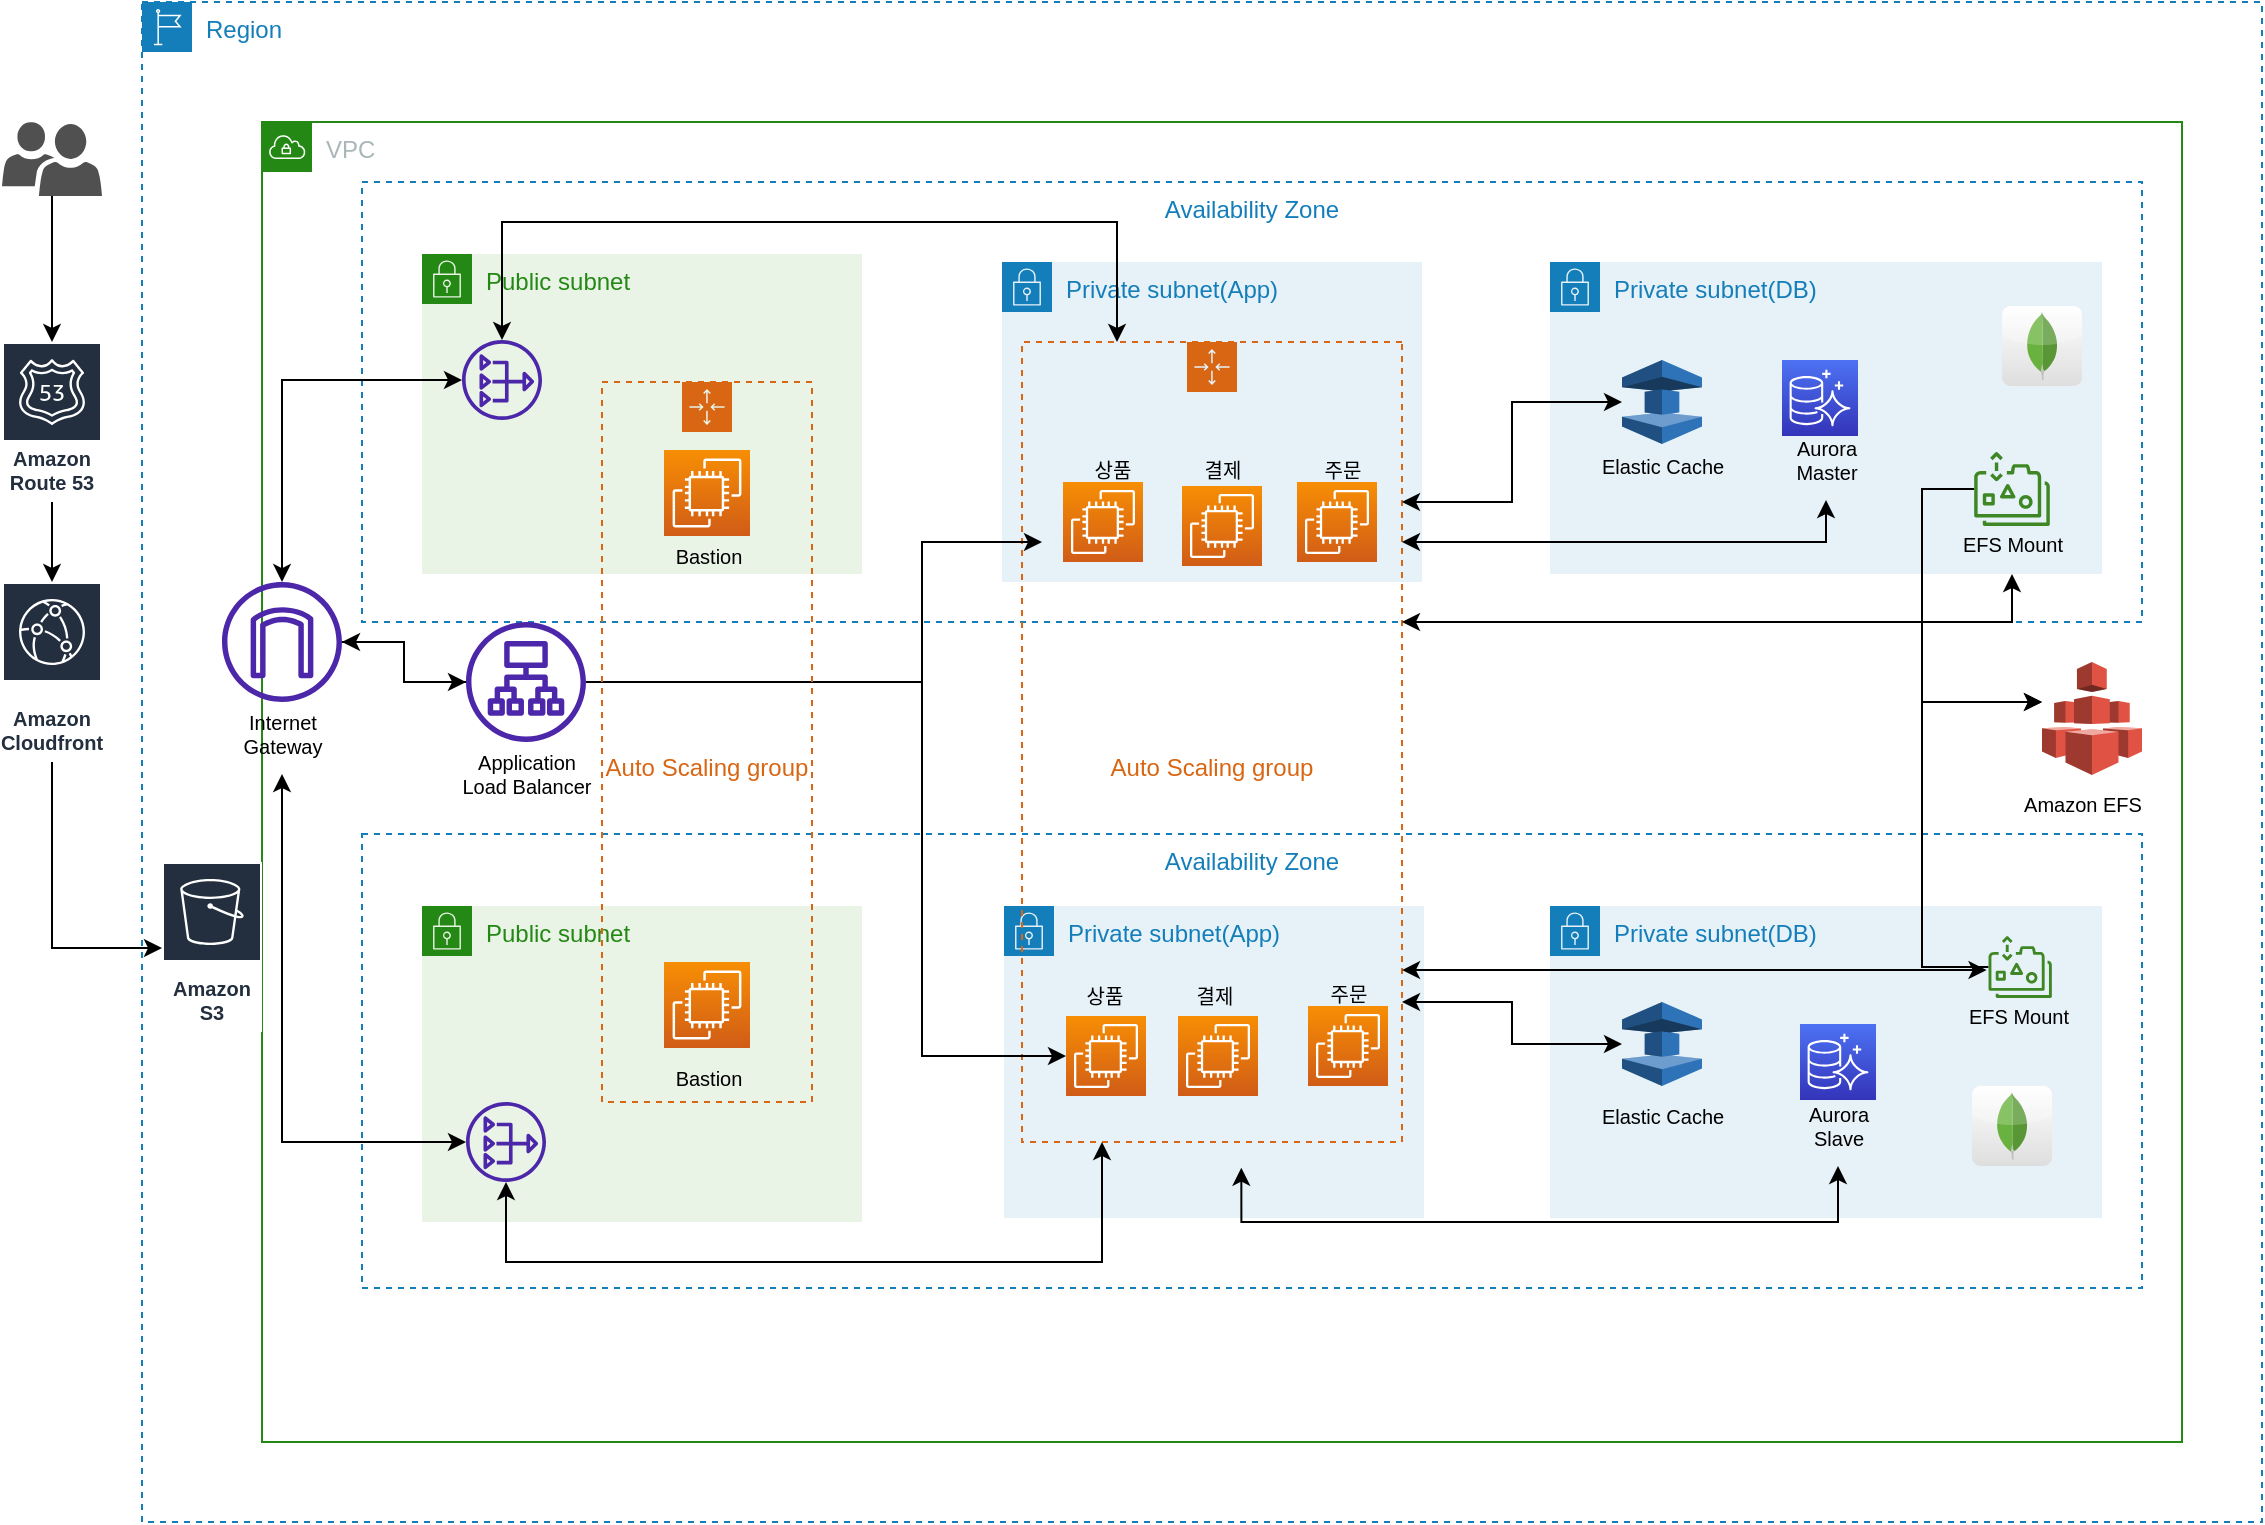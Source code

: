 <mxfile version="20.1.1" type="github">
  <diagram id="AZgkyws2W7R_N9yS9WG-" name="Common Architecture">
    <mxGraphModel dx="1156" dy="511" grid="1" gridSize="10" guides="1" tooltips="1" connect="1" arrows="1" fold="1" page="1" pageScale="1" pageWidth="1169" pageHeight="827" math="0" shadow="0">
      <root>
        <mxCell id="0" />
        <mxCell id="1" parent="0" />
        <mxCell id="N06IJC54E89xGtOMu8dl-19" style="edgeStyle=orthogonalEdgeStyle;rounded=0;orthogonalLoop=1;jettySize=auto;html=1;startArrow=none;startFill=0;endArrow=classic;endFill=1;" parent="1" source="N06IJC54E89xGtOMu8dl-1" target="N06IJC54E89xGtOMu8dl-18" edge="1">
          <mxGeometry relative="1" as="geometry" />
        </mxCell>
        <mxCell id="N06IJC54E89xGtOMu8dl-1" value="Amazon Route 53" style="sketch=0;outlineConnect=0;fontColor=#232F3E;gradientColor=none;strokeColor=#ffffff;fillColor=#232F3E;dashed=0;verticalLabelPosition=middle;verticalAlign=bottom;align=center;html=1;whiteSpace=wrap;fontSize=10;fontStyle=1;spacing=3;shape=mxgraph.aws4.productIcon;prIcon=mxgraph.aws4.route_53;" parent="1" vertex="1">
          <mxGeometry x="20" y="210" width="50" height="80" as="geometry" />
        </mxCell>
        <mxCell id="N06IJC54E89xGtOMu8dl-15" value="Region" style="points=[[0,0],[0.25,0],[0.5,0],[0.75,0],[1,0],[1,0.25],[1,0.5],[1,0.75],[1,1],[0.75,1],[0.5,1],[0.25,1],[0,1],[0,0.75],[0,0.5],[0,0.25]];outlineConnect=0;gradientColor=none;html=1;whiteSpace=wrap;fontSize=12;fontStyle=0;container=1;pointerEvents=0;collapsible=0;recursiveResize=0;shape=mxgraph.aws4.group;grIcon=mxgraph.aws4.group_region;strokeColor=#147EBA;fillColor=none;verticalAlign=top;align=left;spacingLeft=30;fontColor=#147EBA;dashed=1;" parent="1" vertex="1">
          <mxGeometry x="90" y="40" width="1060" height="760" as="geometry" />
        </mxCell>
        <mxCell id="N06IJC54E89xGtOMu8dl-4" value="VPC" style="points=[[0,0],[0.25,0],[0.5,0],[0.75,0],[1,0],[1,0.25],[1,0.5],[1,0.75],[1,1],[0.75,1],[0.5,1],[0.25,1],[0,1],[0,0.75],[0,0.5],[0,0.25]];outlineConnect=0;gradientColor=none;html=1;whiteSpace=wrap;fontSize=12;fontStyle=0;container=1;pointerEvents=0;collapsible=0;recursiveResize=0;shape=mxgraph.aws4.group;grIcon=mxgraph.aws4.group_vpc;strokeColor=#248814;fillColor=none;verticalAlign=top;align=left;spacingLeft=30;fontColor=#AAB7B8;dashed=0;" parent="N06IJC54E89xGtOMu8dl-15" vertex="1">
          <mxGeometry x="60" y="60" width="960" height="660" as="geometry" />
        </mxCell>
        <mxCell id="N06IJC54E89xGtOMu8dl-43" value="Availability Zone" style="fillColor=none;strokeColor=#147EBA;dashed=1;verticalAlign=top;fontStyle=0;fontColor=#147EBA;" parent="N06IJC54E89xGtOMu8dl-4" vertex="1">
          <mxGeometry x="50" y="356" width="890" height="227" as="geometry" />
        </mxCell>
        <mxCell id="N06IJC54E89xGtOMu8dl-42" value="Availability Zone" style="fillColor=none;strokeColor=#147EBA;dashed=1;verticalAlign=top;fontStyle=0;fontColor=#147EBA;" parent="N06IJC54E89xGtOMu8dl-4" vertex="1">
          <mxGeometry x="50" y="30" width="890" height="220" as="geometry" />
        </mxCell>
        <mxCell id="N06IJC54E89xGtOMu8dl-95" value="Private subnet(App)" style="points=[[0,0],[0.25,0],[0.5,0],[0.75,0],[1,0],[1,0.25],[1,0.5],[1,0.75],[1,1],[0.75,1],[0.5,1],[0.25,1],[0,1],[0,0.75],[0,0.5],[0,0.25]];outlineConnect=0;gradientColor=none;html=1;whiteSpace=wrap;fontSize=12;fontStyle=0;container=1;pointerEvents=0;collapsible=0;recursiveResize=0;shape=mxgraph.aws4.group;grIcon=mxgraph.aws4.group_security_group;grStroke=0;strokeColor=#147EBA;fillColor=#E6F2F8;verticalAlign=top;align=left;spacingLeft=30;fontColor=#147EBA;dashed=0;" parent="N06IJC54E89xGtOMu8dl-4" vertex="1">
          <mxGeometry x="371" y="392" width="210" height="156" as="geometry" />
        </mxCell>
        <mxCell id="N06IJC54E89xGtOMu8dl-96" value="상품" style="text;html=1;align=center;verticalAlign=middle;resizable=0;points=[];autosize=1;strokeColor=none;fillColor=none;fontSize=10;" parent="N06IJC54E89xGtOMu8dl-95" vertex="1">
          <mxGeometry x="30" y="30" width="40" height="30" as="geometry" />
        </mxCell>
        <mxCell id="N06IJC54E89xGtOMu8dl-97" value="결제" style="text;html=1;align=center;verticalAlign=middle;resizable=0;points=[];autosize=1;strokeColor=none;fillColor=none;fontSize=10;" parent="N06IJC54E89xGtOMu8dl-95" vertex="1">
          <mxGeometry x="85" y="30" width="40" height="30" as="geometry" />
        </mxCell>
        <mxCell id="N06IJC54E89xGtOMu8dl-99" value="" style="sketch=0;points=[[0,0,0],[0.25,0,0],[0.5,0,0],[0.75,0,0],[1,0,0],[0,1,0],[0.25,1,0],[0.5,1,0],[0.75,1,0],[1,1,0],[0,0.25,0],[0,0.5,0],[0,0.75,0],[1,0.25,0],[1,0.5,0],[1,0.75,0]];outlineConnect=0;fontColor=#232F3E;gradientColor=#F78E04;gradientDirection=north;fillColor=#D05C17;strokeColor=#ffffff;dashed=0;verticalLabelPosition=bottom;verticalAlign=top;align=center;html=1;fontSize=12;fontStyle=0;aspect=fixed;shape=mxgraph.aws4.resourceIcon;resIcon=mxgraph.aws4.ec2;" parent="N06IJC54E89xGtOMu8dl-95" vertex="1">
          <mxGeometry x="87" y="55" width="40" height="40" as="geometry" />
        </mxCell>
        <mxCell id="N06IJC54E89xGtOMu8dl-6" value="Public subnet" style="points=[[0,0],[0.25,0],[0.5,0],[0.75,0],[1,0],[1,0.25],[1,0.5],[1,0.75],[1,1],[0.75,1],[0.5,1],[0.25,1],[0,1],[0,0.75],[0,0.5],[0,0.25]];outlineConnect=0;gradientColor=none;html=1;whiteSpace=wrap;fontSize=12;fontStyle=0;container=1;pointerEvents=0;collapsible=0;recursiveResize=0;shape=mxgraph.aws4.group;grIcon=mxgraph.aws4.group_security_group;grStroke=0;strokeColor=#248814;fillColor=#E9F3E6;verticalAlign=top;align=left;spacingLeft=30;fontColor=#248814;dashed=0;flipH=0;flipV=0;" parent="N06IJC54E89xGtOMu8dl-4" vertex="1">
          <mxGeometry x="80" y="66" width="220" height="160" as="geometry" />
        </mxCell>
        <mxCell id="N06IJC54E89xGtOMu8dl-7" value="Private subnet(DB)" style="points=[[0,0],[0.25,0],[0.5,0],[0.75,0],[1,0],[1,0.25],[1,0.5],[1,0.75],[1,1],[0.75,1],[0.5,1],[0.25,1],[0,1],[0,0.75],[0,0.5],[0,0.25]];outlineConnect=0;gradientColor=none;html=1;whiteSpace=wrap;fontSize=12;fontStyle=0;container=1;pointerEvents=0;collapsible=0;recursiveResize=0;shape=mxgraph.aws4.group;grIcon=mxgraph.aws4.group_security_group;grStroke=0;strokeColor=#147EBA;fillColor=#E6F2F8;verticalAlign=top;align=left;spacingLeft=30;fontColor=#147EBA;dashed=0;" parent="N06IJC54E89xGtOMu8dl-4" vertex="1">
          <mxGeometry x="644" y="70" width="276" height="156" as="geometry" />
        </mxCell>
        <mxCell id="N06IJC54E89xGtOMu8dl-32" value="Private subnet(App)" style="points=[[0,0],[0.25,0],[0.5,0],[0.75,0],[1,0],[1,0.25],[1,0.5],[1,0.75],[1,1],[0.75,1],[0.5,1],[0.25,1],[0,1],[0,0.75],[0,0.5],[0,0.25]];outlineConnect=0;gradientColor=none;html=1;whiteSpace=wrap;fontSize=12;fontStyle=0;container=1;pointerEvents=0;collapsible=0;recursiveResize=0;shape=mxgraph.aws4.group;grIcon=mxgraph.aws4.group_security_group;grStroke=0;strokeColor=#147EBA;fillColor=#E6F2F8;verticalAlign=top;align=left;spacingLeft=30;fontColor=#147EBA;dashed=0;" parent="N06IJC54E89xGtOMu8dl-4" vertex="1">
          <mxGeometry x="370" y="70" width="210" height="160" as="geometry" />
        </mxCell>
        <mxCell id="N06IJC54E89xGtOMu8dl-90" value="결제" style="text;html=1;align=center;verticalAlign=middle;resizable=0;points=[];autosize=1;strokeColor=none;fillColor=none;fontSize=10;" parent="N06IJC54E89xGtOMu8dl-32" vertex="1">
          <mxGeometry x="90" y="89" width="40" height="30" as="geometry" />
        </mxCell>
        <mxCell id="N06IJC54E89xGtOMu8dl-103" value="Auto Scaling group" style="points=[[0,0],[0.25,0],[0.5,0],[0.75,0],[1,0],[1,0.25],[1,0.5],[1,0.75],[1,1],[0.75,1],[0.5,1],[0.25,1],[0,1],[0,0.75],[0,0.5],[0,0.25]];outlineConnect=0;gradientColor=none;html=1;whiteSpace=wrap;fontSize=12;fontStyle=0;container=1;pointerEvents=0;collapsible=0;recursiveResize=0;shape=mxgraph.aws4.groupCenter;grIcon=mxgraph.aws4.group_auto_scaling_group;grStroke=1;strokeColor=#D86613;fillColor=none;verticalAlign=middle;align=center;fontColor=#D86613;dashed=1;spacingTop=25;flipV=0;flipH=1;" parent="N06IJC54E89xGtOMu8dl-32" vertex="1">
          <mxGeometry x="10" y="40" width="190" height="400" as="geometry" />
        </mxCell>
        <mxCell id="N06IJC54E89xGtOMu8dl-35" value="" style="sketch=0;points=[[0,0,0],[0.25,0,0],[0.5,0,0],[0.75,0,0],[1,0,0],[0,1,0],[0.25,1,0],[0.5,1,0],[0.75,1,0],[1,1,0],[0,0.25,0],[0,0.5,0],[0,0.75,0],[1,0.25,0],[1,0.5,0],[1,0.75,0]];outlineConnect=0;fontColor=#232F3E;gradientColor=#F78E04;gradientDirection=north;fillColor=#D05C17;strokeColor=#ffffff;dashed=0;verticalLabelPosition=bottom;verticalAlign=top;align=center;html=1;fontSize=12;fontStyle=0;aspect=fixed;shape=mxgraph.aws4.resourceIcon;resIcon=mxgraph.aws4.ec2;" parent="N06IJC54E89xGtOMu8dl-103" vertex="1">
          <mxGeometry x="20.5" y="70" width="40" height="40" as="geometry" />
        </mxCell>
        <mxCell id="N06IJC54E89xGtOMu8dl-89" value="" style="sketch=0;points=[[0,0,0],[0.25,0,0],[0.5,0,0],[0.75,0,0],[1,0,0],[0,1,0],[0.25,1,0],[0.5,1,0],[0.75,1,0],[1,1,0],[0,0.25,0],[0,0.5,0],[0,0.75,0],[1,0.25,0],[1,0.5,0],[1,0.75,0]];outlineConnect=0;fontColor=#232F3E;gradientColor=#F78E04;gradientDirection=north;fillColor=#D05C17;strokeColor=#ffffff;dashed=0;verticalLabelPosition=bottom;verticalAlign=top;align=center;html=1;fontSize=12;fontStyle=0;aspect=fixed;shape=mxgraph.aws4.resourceIcon;resIcon=mxgraph.aws4.ec2;" parent="N06IJC54E89xGtOMu8dl-103" vertex="1">
          <mxGeometry x="137.5" y="70" width="40" height="40" as="geometry" />
        </mxCell>
        <mxCell id="N06IJC54E89xGtOMu8dl-44" value="Public subnet" style="points=[[0,0],[0.25,0],[0.5,0],[0.75,0],[1,0],[1,0.25],[1,0.5],[1,0.75],[1,1],[0.75,1],[0.5,1],[0.25,1],[0,1],[0,0.75],[0,0.5],[0,0.25]];outlineConnect=0;gradientColor=none;html=1;whiteSpace=wrap;fontSize=12;fontStyle=0;container=1;pointerEvents=0;collapsible=0;recursiveResize=0;shape=mxgraph.aws4.group;grIcon=mxgraph.aws4.group_security_group;grStroke=0;strokeColor=#248814;fillColor=#E9F3E6;verticalAlign=top;align=left;spacingLeft=30;fontColor=#248814;dashed=0;flipH=0;flipV=0;" parent="N06IJC54E89xGtOMu8dl-4" vertex="1">
          <mxGeometry x="80" y="392" width="220" height="158" as="geometry" />
        </mxCell>
        <mxCell id="N06IJC54E89xGtOMu8dl-45" value="Private subnet(DB)" style="points=[[0,0],[0.25,0],[0.5,0],[0.75,0],[1,0],[1,0.25],[1,0.5],[1,0.75],[1,1],[0.75,1],[0.5,1],[0.25,1],[0,1],[0,0.75],[0,0.5],[0,0.25]];outlineConnect=0;gradientColor=none;html=1;whiteSpace=wrap;fontSize=12;fontStyle=0;container=1;pointerEvents=0;collapsible=0;recursiveResize=0;shape=mxgraph.aws4.group;grIcon=mxgraph.aws4.group_security_group;grStroke=0;strokeColor=#147EBA;fillColor=#E6F2F8;verticalAlign=top;align=left;spacingLeft=30;fontColor=#147EBA;dashed=0;" parent="N06IJC54E89xGtOMu8dl-4" vertex="1">
          <mxGeometry x="644" y="392" width="276" height="156" as="geometry" />
        </mxCell>
        <mxCell id="N06IJC54E89xGtOMu8dl-47" value="" style="dashed=0;outlineConnect=0;html=1;align=center;labelPosition=center;verticalLabelPosition=bottom;verticalAlign=top;shape=mxgraph.webicons.mongodb;gradientColor=#DFDEDE" parent="N06IJC54E89xGtOMu8dl-45" vertex="1">
          <mxGeometry x="211" y="90" width="40" height="40" as="geometry" />
        </mxCell>
        <mxCell id="KhF0lmoxoPOz-8fGIzww-6" value="" style="outlineConnect=0;dashed=0;verticalLabelPosition=bottom;verticalAlign=top;align=center;html=1;shape=mxgraph.aws3.elasticache;fillColor=#2E73B8;gradientColor=none;" parent="N06IJC54E89xGtOMu8dl-45" vertex="1">
          <mxGeometry x="36" y="48" width="40" height="42" as="geometry" />
        </mxCell>
        <mxCell id="KhF0lmoxoPOz-8fGIzww-13" value="Elastic Cache" style="text;html=1;align=center;verticalAlign=middle;resizable=0;points=[];autosize=1;strokeColor=none;fillColor=none;fontSize=10;" parent="N06IJC54E89xGtOMu8dl-45" vertex="1">
          <mxGeometry x="16" y="90" width="80" height="30" as="geometry" />
        </mxCell>
        <mxCell id="KhF0lmoxoPOz-8fGIzww-16" style="edgeStyle=orthogonalEdgeStyle;rounded=0;orthogonalLoop=1;jettySize=auto;html=1;" parent="N06IJC54E89xGtOMu8dl-4" source="N06IJC54E89xGtOMu8dl-50" edge="1">
          <mxGeometry relative="1" as="geometry">
            <mxPoint x="390" y="210" as="targetPoint" />
            <Array as="points">
              <mxPoint x="330" y="280" />
              <mxPoint x="330" y="210" />
            </Array>
          </mxGeometry>
        </mxCell>
        <mxCell id="KhF0lmoxoPOz-8fGIzww-17" style="edgeStyle=orthogonalEdgeStyle;rounded=0;orthogonalLoop=1;jettySize=auto;html=1;entryX=0;entryY=0.5;entryDx=0;entryDy=0;entryPerimeter=0;" parent="N06IJC54E89xGtOMu8dl-4" source="N06IJC54E89xGtOMu8dl-50" target="N06IJC54E89xGtOMu8dl-101" edge="1">
          <mxGeometry relative="1" as="geometry">
            <Array as="points">
              <mxPoint x="330" y="280" />
              <mxPoint x="330" y="467" />
            </Array>
          </mxGeometry>
        </mxCell>
        <mxCell id="N06IJC54E89xGtOMu8dl-50" value="" style="sketch=0;outlineConnect=0;fontColor=#232F3E;gradientColor=none;fillColor=#4D27AA;strokeColor=none;dashed=0;verticalLabelPosition=bottom;verticalAlign=top;align=center;html=1;fontSize=12;fontStyle=0;aspect=fixed;pointerEvents=1;shape=mxgraph.aws4.application_load_balancer;" parent="N06IJC54E89xGtOMu8dl-4" vertex="1">
          <mxGeometry x="102" y="250" width="60" height="60" as="geometry" />
        </mxCell>
        <mxCell id="N06IJC54E89xGtOMu8dl-52" value="Auto Scaling group" style="points=[[0,0],[0.25,0],[0.5,0],[0.75,0],[1,0],[1,0.25],[1,0.5],[1,0.75],[1,1],[0.75,1],[0.5,1],[0.25,1],[0,1],[0,0.75],[0,0.5],[0,0.25]];outlineConnect=0;gradientColor=none;html=1;whiteSpace=wrap;fontSize=12;fontStyle=0;container=1;pointerEvents=0;collapsible=0;recursiveResize=0;shape=mxgraph.aws4.groupCenter;grIcon=mxgraph.aws4.group_auto_scaling_group;grStroke=1;strokeColor=#D86613;fillColor=none;verticalAlign=middle;align=center;fontColor=#D86613;dashed=1;spacingTop=25;flipV=0;flipH=1;" parent="N06IJC54E89xGtOMu8dl-4" vertex="1">
          <mxGeometry x="170" y="130" width="105" height="360" as="geometry" />
        </mxCell>
        <mxCell id="N06IJC54E89xGtOMu8dl-106" value="Bastion" style="text;html=1;align=center;verticalAlign=middle;resizable=0;points=[];autosize=1;strokeColor=none;fillColor=none;fontSize=10;" parent="N06IJC54E89xGtOMu8dl-52" vertex="1">
          <mxGeometry x="22.5" y="333" width="60" height="30" as="geometry" />
        </mxCell>
        <mxCell id="N06IJC54E89xGtOMu8dl-107" value="" style="sketch=0;points=[[0,0,0],[0.25,0,0],[0.5,0,0],[0.75,0,0],[1,0,0],[0,1,0],[0.25,1,0],[0.5,1,0],[0.75,1,0],[1,1,0],[0,0.25,0],[0,0.5,0],[0,0.75,0],[1,0.25,0],[1,0.5,0],[1,0.75,0]];outlineConnect=0;fontColor=#232F3E;gradientColor=#F78E04;gradientDirection=north;fillColor=#D05C17;strokeColor=#ffffff;dashed=0;verticalLabelPosition=bottom;verticalAlign=top;align=center;html=1;fontSize=12;fontStyle=0;aspect=fixed;shape=mxgraph.aws4.resourceIcon;resIcon=mxgraph.aws4.ec2;" parent="N06IJC54E89xGtOMu8dl-52" vertex="1">
          <mxGeometry x="31" y="290" width="43" height="43" as="geometry" />
        </mxCell>
        <mxCell id="N06IJC54E89xGtOMu8dl-58" value="Application&lt;br&gt;Load Balancer" style="text;html=1;align=center;verticalAlign=middle;resizable=0;points=[];autosize=1;strokeColor=none;fillColor=none;fontSize=10;" parent="N06IJC54E89xGtOMu8dl-4" vertex="1">
          <mxGeometry x="87" y="306" width="90" height="40" as="geometry" />
        </mxCell>
        <mxCell id="N06IJC54E89xGtOMu8dl-91" value="주문" style="text;html=1;align=center;verticalAlign=middle;resizable=0;points=[];autosize=1;strokeColor=none;fillColor=none;fontSize=10;" parent="N06IJC54E89xGtOMu8dl-4" vertex="1">
          <mxGeometry x="520" y="159" width="40" height="30" as="geometry" />
        </mxCell>
        <mxCell id="N06IJC54E89xGtOMu8dl-100" value="" style="sketch=0;points=[[0,0,0],[0.25,0,0],[0.5,0,0],[0.75,0,0],[1,0,0],[0,1,0],[0.25,1,0],[0.5,1,0],[0.75,1,0],[1,1,0],[0,0.25,0],[0,0.5,0],[0,0.75,0],[1,0.25,0],[1,0.5,0],[1,0.75,0]];outlineConnect=0;fontColor=#232F3E;gradientColor=#F78E04;gradientDirection=north;fillColor=#D05C17;strokeColor=#ffffff;dashed=0;verticalLabelPosition=bottom;verticalAlign=top;align=center;html=1;fontSize=12;fontStyle=0;aspect=fixed;shape=mxgraph.aws4.resourceIcon;resIcon=mxgraph.aws4.ec2;" parent="N06IJC54E89xGtOMu8dl-4" vertex="1">
          <mxGeometry x="523" y="442" width="40" height="40" as="geometry" />
        </mxCell>
        <mxCell id="N06IJC54E89xGtOMu8dl-101" value="" style="sketch=0;points=[[0,0,0],[0.25,0,0],[0.5,0,0],[0.75,0,0],[1,0,0],[0,1,0],[0.25,1,0],[0.5,1,0],[0.75,1,0],[1,1,0],[0,0.25,0],[0,0.5,0],[0,0.75,0],[1,0.25,0],[1,0.5,0],[1,0.75,0]];outlineConnect=0;fontColor=#232F3E;gradientColor=#F78E04;gradientDirection=north;fillColor=#D05C17;strokeColor=#ffffff;dashed=0;verticalLabelPosition=bottom;verticalAlign=top;align=center;html=1;fontSize=12;fontStyle=0;aspect=fixed;shape=mxgraph.aws4.resourceIcon;resIcon=mxgraph.aws4.ec2;" parent="N06IJC54E89xGtOMu8dl-4" vertex="1">
          <mxGeometry x="402" y="447" width="40" height="40" as="geometry" />
        </mxCell>
        <mxCell id="N06IJC54E89xGtOMu8dl-102" value="주문" style="text;html=1;align=center;verticalAlign=middle;resizable=0;points=[];autosize=1;strokeColor=none;fillColor=none;fontSize=10;" parent="N06IJC54E89xGtOMu8dl-4" vertex="1">
          <mxGeometry x="523" y="421" width="40" height="30" as="geometry" />
        </mxCell>
        <mxCell id="N06IJC54E89xGtOMu8dl-60" value="" style="sketch=0;points=[[0,0,0],[0.25,0,0],[0.5,0,0],[0.75,0,0],[1,0,0],[0,1,0],[0.25,1,0],[0.5,1,0],[0.75,1,0],[1,1,0],[0,0.25,0],[0,0.5,0],[0,0.75,0],[1,0.25,0],[1,0.5,0],[1,0.75,0]];outlineConnect=0;fontColor=#232F3E;gradientColor=#F78E04;gradientDirection=north;fillColor=#D05C17;strokeColor=#ffffff;dashed=0;verticalLabelPosition=bottom;verticalAlign=top;align=center;html=1;fontSize=12;fontStyle=0;aspect=fixed;shape=mxgraph.aws4.resourceIcon;resIcon=mxgraph.aws4.ec2;" parent="N06IJC54E89xGtOMu8dl-4" vertex="1">
          <mxGeometry x="460" y="182" width="40" height="40" as="geometry" />
        </mxCell>
        <mxCell id="N06IJC54E89xGtOMu8dl-59" value="상품" style="text;html=1;align=center;verticalAlign=middle;resizable=0;points=[];autosize=1;strokeColor=none;fillColor=none;fontSize=10;" parent="N06IJC54E89xGtOMu8dl-4" vertex="1">
          <mxGeometry x="405" y="159" width="40" height="30" as="geometry" />
        </mxCell>
        <mxCell id="N06IJC54E89xGtOMu8dl-56" value="Bastion" style="text;html=1;align=center;verticalAlign=middle;resizable=0;points=[];autosize=1;strokeColor=none;fillColor=none;fontSize=10;" parent="N06IJC54E89xGtOMu8dl-4" vertex="1">
          <mxGeometry x="192.5" y="202" width="60" height="30" as="geometry" />
        </mxCell>
        <mxCell id="N06IJC54E89xGtOMu8dl-55" value="" style="sketch=0;points=[[0,0,0],[0.25,0,0],[0.5,0,0],[0.75,0,0],[1,0,0],[0,1,0],[0.25,1,0],[0.5,1,0],[0.75,1,0],[1,1,0],[0,0.25,0],[0,0.5,0],[0,0.75,0],[1,0.25,0],[1,0.5,0],[1,0.75,0]];outlineConnect=0;fontColor=#232F3E;gradientColor=#F78E04;gradientDirection=north;fillColor=#D05C17;strokeColor=#ffffff;dashed=0;verticalLabelPosition=bottom;verticalAlign=top;align=center;html=1;fontSize=12;fontStyle=0;aspect=fixed;shape=mxgraph.aws4.resourceIcon;resIcon=mxgraph.aws4.ec2;" parent="N06IJC54E89xGtOMu8dl-4" vertex="1">
          <mxGeometry x="201" y="164" width="43" height="43" as="geometry" />
        </mxCell>
        <mxCell id="KhF0lmoxoPOz-8fGIzww-1" value="" style="outlineConnect=0;dashed=0;verticalLabelPosition=bottom;verticalAlign=top;align=center;html=1;shape=mxgraph.aws3.efs;fillColor=#E05243;gradientColor=none;" parent="N06IJC54E89xGtOMu8dl-4" vertex="1">
          <mxGeometry x="890" y="270" width="50" height="56.5" as="geometry" />
        </mxCell>
        <mxCell id="N06IJC54E89xGtOMu8dl-10" value="" style="dashed=0;outlineConnect=0;html=1;align=center;labelPosition=center;verticalLabelPosition=bottom;verticalAlign=top;shape=mxgraph.webicons.mongodb;gradientColor=#DFDEDE" parent="N06IJC54E89xGtOMu8dl-4" vertex="1">
          <mxGeometry x="870" y="92" width="40" height="40" as="geometry" />
        </mxCell>
        <mxCell id="N06IJC54E89xGtOMu8dl-9" value="" style="sketch=0;points=[[0,0,0],[0.25,0,0],[0.5,0,0],[0.75,0,0],[1,0,0],[0,1,0],[0.25,1,0],[0.5,1,0],[0.75,1,0],[1,1,0],[0,0.25,0],[0,0.5,0],[0,0.75,0],[1,0.25,0],[1,0.5,0],[1,0.75,0]];outlineConnect=0;fontColor=#232F3E;gradientColor=#4D72F3;gradientDirection=north;fillColor=#3334B9;strokeColor=#ffffff;dashed=0;verticalLabelPosition=bottom;verticalAlign=top;align=center;html=1;fontSize=12;fontStyle=0;aspect=fixed;shape=mxgraph.aws4.resourceIcon;resIcon=mxgraph.aws4.aurora;" parent="N06IJC54E89xGtOMu8dl-4" vertex="1">
          <mxGeometry x="760" y="119" width="38" height="38" as="geometry" />
        </mxCell>
        <mxCell id="KhF0lmoxoPOz-8fGIzww-5" style="edgeStyle=orthogonalEdgeStyle;rounded=0;orthogonalLoop=1;jettySize=auto;html=1;" parent="N06IJC54E89xGtOMu8dl-4" source="KhF0lmoxoPOz-8fGIzww-4" target="KhF0lmoxoPOz-8fGIzww-1" edge="1">
          <mxGeometry relative="1" as="geometry">
            <Array as="points">
              <mxPoint x="830" y="183" />
              <mxPoint x="830" y="290" />
            </Array>
          </mxGeometry>
        </mxCell>
        <mxCell id="KhF0lmoxoPOz-8fGIzww-4" value="" style="sketch=0;outlineConnect=0;fontColor=#232F3E;gradientColor=none;fillColor=#3F8624;strokeColor=none;dashed=0;verticalLabelPosition=bottom;verticalAlign=top;align=center;html=1;fontSize=12;fontStyle=0;aspect=fixed;pointerEvents=1;shape=mxgraph.aws4.elastic_file_system_infrequent_access;" parent="N06IJC54E89xGtOMu8dl-4" vertex="1">
          <mxGeometry x="856" y="164.97" width="38" height="37.03" as="geometry" />
        </mxCell>
        <mxCell id="KhF0lmoxoPOz-8fGIzww-10" value="Amazon EFS" style="text;html=1;align=center;verticalAlign=middle;resizable=0;points=[];autosize=1;strokeColor=none;fillColor=none;fontSize=10;" parent="N06IJC54E89xGtOMu8dl-4" vertex="1">
          <mxGeometry x="870" y="326" width="80" height="30" as="geometry" />
        </mxCell>
        <mxCell id="KhF0lmoxoPOz-8fGIzww-12" value="EFS Mount" style="text;html=1;align=center;verticalAlign=middle;resizable=0;points=[];autosize=1;strokeColor=none;fillColor=none;fontSize=10;" parent="N06IJC54E89xGtOMu8dl-4" vertex="1">
          <mxGeometry x="843.1" y="432" width="70" height="30" as="geometry" />
        </mxCell>
        <mxCell id="q9BfVzbcx8qF1BkCtmnu-3" style="edgeStyle=orthogonalEdgeStyle;rounded=0;orthogonalLoop=1;jettySize=auto;html=1;startArrow=classic;startFill=1;" edge="1" parent="N06IJC54E89xGtOMu8dl-4" source="KhF0lmoxoPOz-8fGIzww-14" target="N06IJC54E89xGtOMu8dl-103">
          <mxGeometry relative="1" as="geometry">
            <Array as="points">
              <mxPoint x="875" y="250" />
            </Array>
          </mxGeometry>
        </mxCell>
        <mxCell id="KhF0lmoxoPOz-8fGIzww-14" value="EFS Mount" style="text;html=1;align=center;verticalAlign=middle;resizable=0;points=[];autosize=1;strokeColor=none;fillColor=none;fontSize=10;" parent="N06IJC54E89xGtOMu8dl-4" vertex="1">
          <mxGeometry x="840" y="196" width="70" height="30" as="geometry" />
        </mxCell>
        <mxCell id="q9BfVzbcx8qF1BkCtmnu-2" style="edgeStyle=orthogonalEdgeStyle;rounded=0;orthogonalLoop=1;jettySize=auto;html=1;entryX=0.494;entryY=0.735;entryDx=0;entryDy=0;entryPerimeter=0;startArrow=classic;startFill=1;" edge="1" parent="N06IJC54E89xGtOMu8dl-4" source="KhF0lmoxoPOz-8fGIzww-18" target="N06IJC54E89xGtOMu8dl-43">
          <mxGeometry relative="1" as="geometry">
            <Array as="points">
              <mxPoint x="788" y="550" />
              <mxPoint x="490" y="550" />
            </Array>
          </mxGeometry>
        </mxCell>
        <mxCell id="KhF0lmoxoPOz-8fGIzww-18" value="Aurora&lt;br&gt;Slave" style="text;html=1;align=center;verticalAlign=middle;resizable=0;points=[];autosize=1;strokeColor=none;fillColor=none;fontSize=10;" parent="N06IJC54E89xGtOMu8dl-4" vertex="1">
          <mxGeometry x="763" y="482" width="50" height="40" as="geometry" />
        </mxCell>
        <mxCell id="KhF0lmoxoPOz-8fGIzww-20" style="edgeStyle=orthogonalEdgeStyle;rounded=0;orthogonalLoop=1;jettySize=auto;html=1;" parent="N06IJC54E89xGtOMu8dl-4" source="KhF0lmoxoPOz-8fGIzww-8" target="KhF0lmoxoPOz-8fGIzww-1" edge="1">
          <mxGeometry relative="1" as="geometry">
            <Array as="points">
              <mxPoint x="830" y="423" />
              <mxPoint x="830" y="290" />
            </Array>
          </mxGeometry>
        </mxCell>
        <mxCell id="q9BfVzbcx8qF1BkCtmnu-5" style="edgeStyle=orthogonalEdgeStyle;rounded=0;orthogonalLoop=1;jettySize=auto;html=1;startArrow=classic;startFill=1;" edge="1" parent="N06IJC54E89xGtOMu8dl-4">
          <mxGeometry relative="1" as="geometry">
            <mxPoint x="862.271" y="424.04" as="sourcePoint" />
            <mxPoint x="570" y="424.04" as="targetPoint" />
            <Array as="points">
              <mxPoint x="680" y="424" />
              <mxPoint x="680" y="424" />
            </Array>
          </mxGeometry>
        </mxCell>
        <mxCell id="KhF0lmoxoPOz-8fGIzww-8" value="" style="sketch=0;outlineConnect=0;fontColor=#232F3E;gradientColor=none;fillColor=#3F8624;strokeColor=none;dashed=0;verticalLabelPosition=bottom;verticalAlign=top;align=center;html=1;fontSize=12;fontStyle=0;aspect=fixed;pointerEvents=1;shape=mxgraph.aws4.elastic_file_system_infrequent_access;" parent="N06IJC54E89xGtOMu8dl-4" vertex="1">
          <mxGeometry x="863.19" y="407" width="31.81" height="31" as="geometry" />
        </mxCell>
        <mxCell id="q9BfVzbcx8qF1BkCtmnu-1" style="edgeStyle=orthogonalEdgeStyle;rounded=0;orthogonalLoop=1;jettySize=auto;html=1;entryX=1;entryY=0.25;entryDx=0;entryDy=0;startArrow=classic;startFill=1;" edge="1" parent="N06IJC54E89xGtOMu8dl-4" source="KhF0lmoxoPOz-8fGIzww-19" target="N06IJC54E89xGtOMu8dl-103">
          <mxGeometry relative="1" as="geometry">
            <Array as="points">
              <mxPoint x="782" y="210" />
            </Array>
          </mxGeometry>
        </mxCell>
        <mxCell id="KhF0lmoxoPOz-8fGIzww-19" value="Aurora&lt;br&gt;Master" style="text;html=1;align=center;verticalAlign=middle;resizable=0;points=[];autosize=1;strokeColor=none;fillColor=none;fontSize=10;" parent="N06IJC54E89xGtOMu8dl-4" vertex="1">
          <mxGeometry x="757" y="149" width="50" height="40" as="geometry" />
        </mxCell>
        <mxCell id="N06IJC54E89xGtOMu8dl-46" value="" style="sketch=0;points=[[0,0,0],[0.25,0,0],[0.5,0,0],[0.75,0,0],[1,0,0],[0,1,0],[0.25,1,0],[0.5,1,0],[0.75,1,0],[1,1,0],[0,0.25,0],[0,0.5,0],[0,0.75,0],[1,0.25,0],[1,0.5,0],[1,0.75,0]];outlineConnect=0;fontColor=#232F3E;gradientColor=#4D72F3;gradientDirection=north;fillColor=#3334B9;strokeColor=#ffffff;dashed=0;verticalLabelPosition=bottom;verticalAlign=top;align=center;html=1;fontSize=12;fontStyle=0;aspect=fixed;shape=mxgraph.aws4.resourceIcon;resIcon=mxgraph.aws4.aurora;" parent="N06IJC54E89xGtOMu8dl-4" vertex="1">
          <mxGeometry x="769" y="451" width="38" height="38" as="geometry" />
        </mxCell>
        <mxCell id="KhF0lmoxoPOz-8fGIzww-23" style="edgeStyle=orthogonalEdgeStyle;rounded=0;orthogonalLoop=1;jettySize=auto;html=1;startArrow=classic;startFill=1;" parent="N06IJC54E89xGtOMu8dl-4" source="KhF0lmoxoPOz-8fGIzww-3" target="N06IJC54E89xGtOMu8dl-103" edge="1">
          <mxGeometry relative="1" as="geometry">
            <Array as="points">
              <mxPoint x="625" y="140" />
              <mxPoint x="625" y="190" />
            </Array>
          </mxGeometry>
        </mxCell>
        <mxCell id="KhF0lmoxoPOz-8fGIzww-3" value="" style="outlineConnect=0;dashed=0;verticalLabelPosition=bottom;verticalAlign=top;align=center;html=1;shape=mxgraph.aws3.elasticache;fillColor=#2E73B8;gradientColor=none;" parent="N06IJC54E89xGtOMu8dl-4" vertex="1">
          <mxGeometry x="680" y="119" width="40" height="42" as="geometry" />
        </mxCell>
        <mxCell id="KhF0lmoxoPOz-8fGIzww-11" value="Elastic Cache" style="text;html=1;align=center;verticalAlign=middle;resizable=0;points=[];autosize=1;strokeColor=none;fillColor=none;fontSize=10;" parent="N06IJC54E89xGtOMu8dl-4" vertex="1">
          <mxGeometry x="660" y="157" width="80" height="30" as="geometry" />
        </mxCell>
        <mxCell id="KhF0lmoxoPOz-8fGIzww-24" style="edgeStyle=orthogonalEdgeStyle;rounded=0;orthogonalLoop=1;jettySize=auto;html=1;startArrow=classic;startFill=1;" parent="N06IJC54E89xGtOMu8dl-4" source="KhF0lmoxoPOz-8fGIzww-6" target="N06IJC54E89xGtOMu8dl-103" edge="1">
          <mxGeometry relative="1" as="geometry">
            <Array as="points">
              <mxPoint x="625" y="461" />
              <mxPoint x="625" y="440" />
            </Array>
          </mxGeometry>
        </mxCell>
        <mxCell id="q9BfVzbcx8qF1BkCtmnu-13" style="edgeStyle=orthogonalEdgeStyle;rounded=0;orthogonalLoop=1;jettySize=auto;html=1;entryX=0.25;entryY=0;entryDx=0;entryDy=0;startArrow=classic;startFill=1;" edge="1" parent="N06IJC54E89xGtOMu8dl-4" source="q9BfVzbcx8qF1BkCtmnu-6" target="N06IJC54E89xGtOMu8dl-103">
          <mxGeometry relative="1" as="geometry">
            <Array as="points">
              <mxPoint x="120" y="50" />
              <mxPoint x="428" y="50" />
            </Array>
          </mxGeometry>
        </mxCell>
        <mxCell id="q9BfVzbcx8qF1BkCtmnu-6" value="" style="sketch=0;outlineConnect=0;fontColor=#232F3E;gradientColor=none;fillColor=#4D27AA;strokeColor=none;dashed=0;verticalLabelPosition=bottom;verticalAlign=top;align=center;html=1;fontSize=12;fontStyle=0;aspect=fixed;pointerEvents=1;shape=mxgraph.aws4.nat_gateway;" vertex="1" parent="N06IJC54E89xGtOMu8dl-4">
          <mxGeometry x="100" y="109" width="40" height="40" as="geometry" />
        </mxCell>
        <mxCell id="q9BfVzbcx8qF1BkCtmnu-8" style="edgeStyle=orthogonalEdgeStyle;rounded=0;orthogonalLoop=1;jettySize=auto;html=1;startArrow=classic;startFill=1;entryX=0.7;entryY=0.5;entryDx=0;entryDy=0;entryPerimeter=0;" edge="1" parent="N06IJC54E89xGtOMu8dl-4" source="q9BfVzbcx8qF1BkCtmnu-7" target="q9BfVzbcx8qF1BkCtmnu-7">
          <mxGeometry relative="1" as="geometry">
            <Array as="points">
              <mxPoint x="130" y="490" />
            </Array>
          </mxGeometry>
        </mxCell>
        <mxCell id="q9BfVzbcx8qF1BkCtmnu-12" style="edgeStyle=orthogonalEdgeStyle;rounded=0;orthogonalLoop=1;jettySize=auto;html=1;startArrow=classic;startFill=1;" edge="1" parent="N06IJC54E89xGtOMu8dl-4" source="q9BfVzbcx8qF1BkCtmnu-7" target="N06IJC54E89xGtOMu8dl-103">
          <mxGeometry relative="1" as="geometry">
            <Array as="points">
              <mxPoint x="122" y="570" />
              <mxPoint x="420" y="570" />
            </Array>
          </mxGeometry>
        </mxCell>
        <mxCell id="q9BfVzbcx8qF1BkCtmnu-7" value="" style="sketch=0;outlineConnect=0;fontColor=#232F3E;gradientColor=none;fillColor=#4D27AA;strokeColor=none;dashed=0;verticalLabelPosition=bottom;verticalAlign=top;align=center;html=1;fontSize=12;fontStyle=0;aspect=fixed;pointerEvents=1;shape=mxgraph.aws4.nat_gateway;" vertex="1" parent="N06IJC54E89xGtOMu8dl-4">
          <mxGeometry x="102" y="490" width="40" height="40" as="geometry" />
        </mxCell>
        <mxCell id="N06IJC54E89xGtOMu8dl-20" value="Amazon S3" style="sketch=0;outlineConnect=0;fontColor=#232F3E;gradientColor=none;strokeColor=#ffffff;fillColor=#232F3E;dashed=0;verticalLabelPosition=middle;verticalAlign=bottom;align=center;html=1;whiteSpace=wrap;fontSize=10;fontStyle=1;spacing=3;shape=mxgraph.aws4.productIcon;prIcon=mxgraph.aws4.s3;" parent="N06IJC54E89xGtOMu8dl-15" vertex="1">
          <mxGeometry x="10" y="430" width="50" height="85" as="geometry" />
        </mxCell>
        <mxCell id="N06IJC54E89xGtOMu8dl-51" style="edgeStyle=orthogonalEdgeStyle;rounded=0;orthogonalLoop=1;jettySize=auto;html=1;startArrow=none;startFill=0;endArrow=classic;endFill=1;" parent="N06IJC54E89xGtOMu8dl-15" source="N06IJC54E89xGtOMu8dl-22" target="N06IJC54E89xGtOMu8dl-50" edge="1">
          <mxGeometry relative="1" as="geometry" />
        </mxCell>
        <mxCell id="N06IJC54E89xGtOMu8dl-22" value="" style="sketch=0;outlineConnect=0;fontColor=#232F3E;gradientColor=none;fillColor=#4D27AA;strokeColor=none;dashed=0;verticalLabelPosition=bottom;verticalAlign=top;align=center;html=1;fontSize=12;fontStyle=0;aspect=fixed;pointerEvents=1;shape=mxgraph.aws4.internet_gateway;" parent="N06IJC54E89xGtOMu8dl-15" vertex="1">
          <mxGeometry x="40" y="290" width="60" height="60" as="geometry" />
        </mxCell>
        <mxCell id="N06IJC54E89xGtOMu8dl-53" value="" style="edgeStyle=orthogonalEdgeStyle;rounded=0;orthogonalLoop=1;jettySize=auto;html=1;startArrow=none;startFill=0;endArrow=classic;endFill=1;" parent="N06IJC54E89xGtOMu8dl-15" source="N06IJC54E89xGtOMu8dl-50" target="N06IJC54E89xGtOMu8dl-22" edge="1">
          <mxGeometry relative="1" as="geometry" />
        </mxCell>
        <mxCell id="q9BfVzbcx8qF1BkCtmnu-14" style="edgeStyle=orthogonalEdgeStyle;rounded=0;orthogonalLoop=1;jettySize=auto;html=1;startArrow=classic;startFill=1;" edge="1" parent="N06IJC54E89xGtOMu8dl-15" source="N06IJC54E89xGtOMu8dl-57" target="q9BfVzbcx8qF1BkCtmnu-7">
          <mxGeometry relative="1" as="geometry">
            <Array as="points">
              <mxPoint x="70" y="570" />
            </Array>
          </mxGeometry>
        </mxCell>
        <mxCell id="N06IJC54E89xGtOMu8dl-57" value="Internet&lt;br&gt;Gateway" style="text;html=1;align=center;verticalAlign=middle;resizable=0;points=[];autosize=1;strokeColor=none;fillColor=none;fontSize=10;" parent="N06IJC54E89xGtOMu8dl-15" vertex="1">
          <mxGeometry x="40" y="346" width="60" height="40" as="geometry" />
        </mxCell>
        <mxCell id="q9BfVzbcx8qF1BkCtmnu-15" style="edgeStyle=orthogonalEdgeStyle;rounded=0;orthogonalLoop=1;jettySize=auto;html=1;startArrow=classic;startFill=1;" edge="1" parent="N06IJC54E89xGtOMu8dl-15" source="q9BfVzbcx8qF1BkCtmnu-6" target="N06IJC54E89xGtOMu8dl-22">
          <mxGeometry relative="1" as="geometry" />
        </mxCell>
        <mxCell id="N06IJC54E89xGtOMu8dl-17" style="edgeStyle=orthogonalEdgeStyle;rounded=0;orthogonalLoop=1;jettySize=auto;html=1;startArrow=none;startFill=0;endArrow=classic;endFill=1;" parent="1" source="N06IJC54E89xGtOMu8dl-16" target="N06IJC54E89xGtOMu8dl-1" edge="1">
          <mxGeometry relative="1" as="geometry" />
        </mxCell>
        <mxCell id="N06IJC54E89xGtOMu8dl-16" value="" style="sketch=0;pointerEvents=1;shadow=0;dashed=0;html=1;strokeColor=none;labelPosition=center;verticalLabelPosition=bottom;verticalAlign=top;align=center;fillColor=#505050;shape=mxgraph.mscae.intune.user_group" parent="1" vertex="1">
          <mxGeometry x="20" y="100" width="50" height="37" as="geometry" />
        </mxCell>
        <mxCell id="N06IJC54E89xGtOMu8dl-21" style="edgeStyle=orthogonalEdgeStyle;rounded=0;orthogonalLoop=1;jettySize=auto;html=1;startArrow=none;startFill=0;endArrow=classic;endFill=1;" parent="1" source="N06IJC54E89xGtOMu8dl-18" target="N06IJC54E89xGtOMu8dl-20" edge="1">
          <mxGeometry relative="1" as="geometry">
            <Array as="points">
              <mxPoint x="45" y="513" />
            </Array>
          </mxGeometry>
        </mxCell>
        <mxCell id="N06IJC54E89xGtOMu8dl-18" value="Amazon Cloudfront" style="sketch=0;outlineConnect=0;fontColor=#232F3E;gradientColor=none;strokeColor=#ffffff;fillColor=#232F3E;dashed=0;verticalLabelPosition=middle;verticalAlign=bottom;align=center;html=1;whiteSpace=wrap;fontSize=10;fontStyle=1;spacing=3;shape=mxgraph.aws4.productIcon;prIcon=mxgraph.aws4.cloudfront;" parent="1" vertex="1">
          <mxGeometry x="20" y="330" width="50" height="90" as="geometry" />
        </mxCell>
      </root>
    </mxGraphModel>
  </diagram>
</mxfile>

